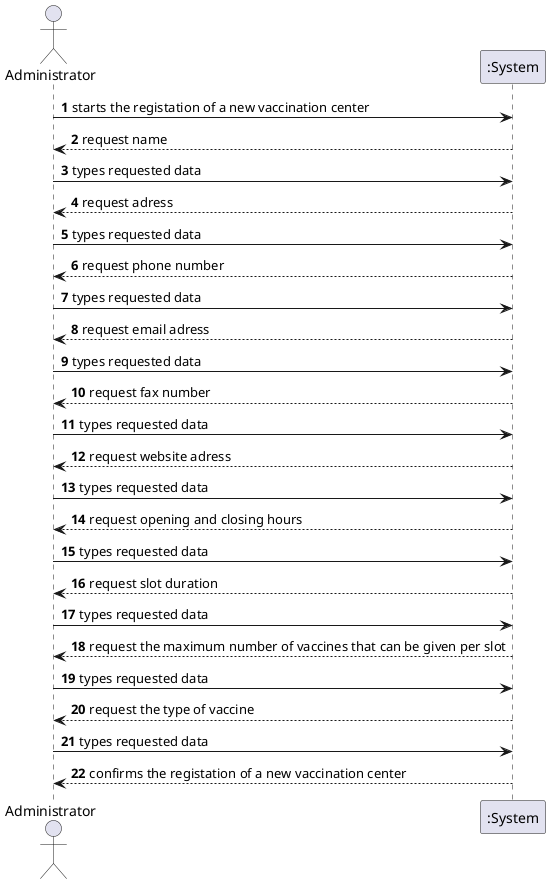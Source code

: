 @startuml
actor Administrator
autonumber
Administrator -> ":System" : starts the registation of a new vaccination center
Administrator <-- ":System" : request name
Administrator -> ":System" : types requested data
Administrator <-- ":System" : request adress
Administrator -> ":System" : types requested data
Administrator <-- ":System" : request phone number
Administrator -> ":System" : types requested data
Administrator <-- ":System" : request email adress
Administrator -> ":System" : types requested data
Administrator <-- ":System" : request fax number
Administrator -> ":System" : types requested data
Administrator <-- ":System" : request website adress
Administrator -> ":System" : types requested data
Administrator <-- ":System" : request opening and closing hours
Administrator -> ":System" : types requested data
Administrator <-- ":System" : request slot duration
Administrator -> ":System" : types requested data
Administrator <-- ":System" : request the maximum number of vaccines that can be given per slot
Administrator -> ":System" : types requested data
Administrator <-- ":System" : request the type of vaccine
Administrator -> ":System" : types requested data
Administrator <-- ":System" : confirms the registation of a new vaccination center






@enduml